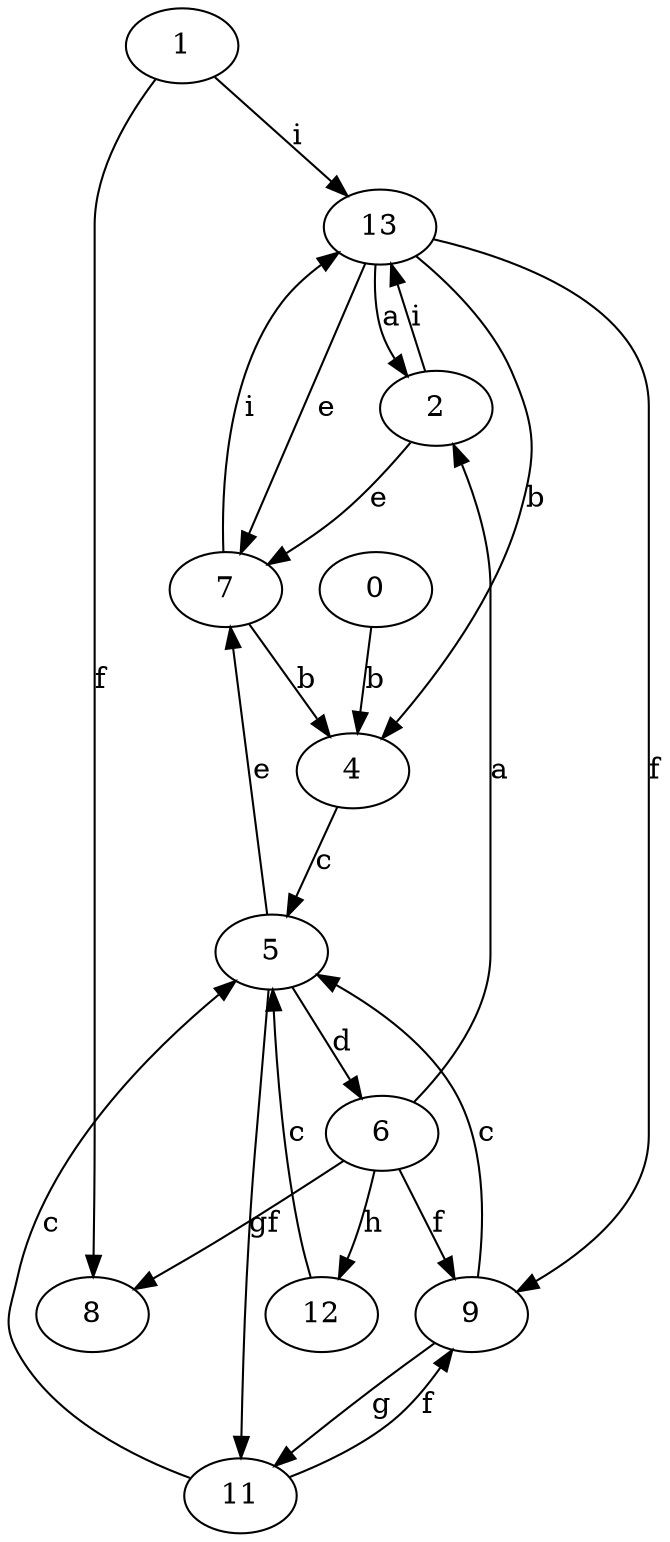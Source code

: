 strict digraph  {
1;
2;
0;
4;
5;
6;
7;
8;
9;
11;
12;
13;
1 -> 8  [label=f];
1 -> 13  [label=i];
2 -> 7  [label=e];
2 -> 13  [label=i];
0 -> 4  [label=b];
4 -> 5  [label=c];
5 -> 6  [label=d];
5 -> 7  [label=e];
5 -> 11  [label=g];
6 -> 2  [label=a];
6 -> 8  [label=f];
6 -> 9  [label=f];
6 -> 12  [label=h];
7 -> 4  [label=b];
7 -> 13  [label=i];
9 -> 5  [label=c];
9 -> 11  [label=g];
11 -> 5  [label=c];
11 -> 9  [label=f];
12 -> 5  [label=c];
13 -> 2  [label=a];
13 -> 4  [label=b];
13 -> 7  [label=e];
13 -> 9  [label=f];
}
